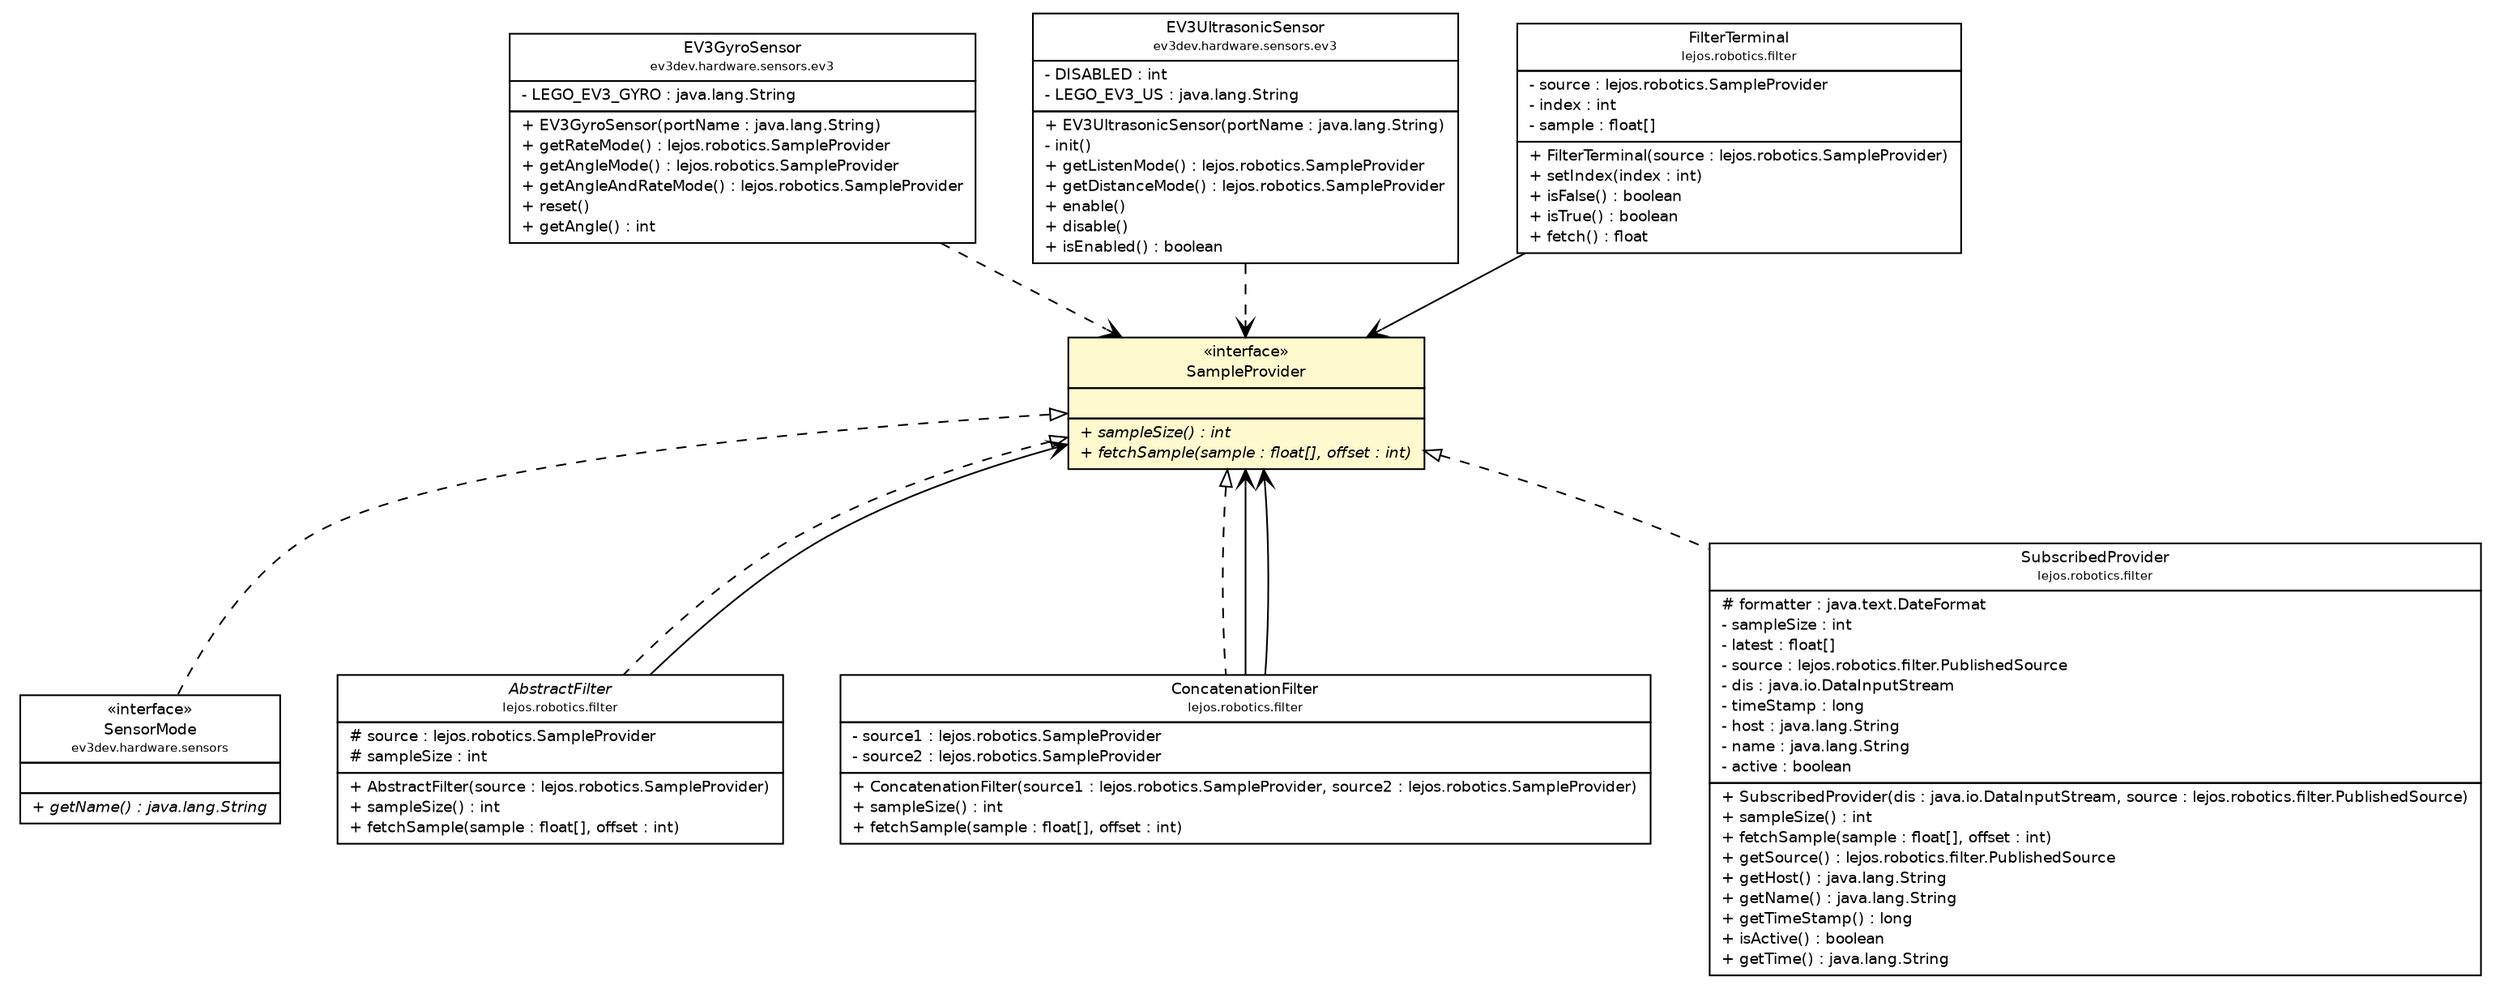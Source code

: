 #!/usr/local/bin/dot
#
# Class diagram 
# Generated by UMLGraph version R5_6-24-gf6e263 (http://www.umlgraph.org/)
#

digraph G {
	edge [fontname="Helvetica",fontsize=10,labelfontname="Helvetica",labelfontsize=10];
	node [fontname="Helvetica",fontsize=10,shape=plaintext];
	nodesep=0.25;
	ranksep=0.5;
	// ev3dev.hardware.sensors.SensorMode
	c6753 [label=<<table title="ev3dev.hardware.sensors.SensorMode" border="0" cellborder="1" cellspacing="0" cellpadding="2" port="p" href="../../ev3dev/hardware/sensors/SensorMode.html">
		<tr><td><table border="0" cellspacing="0" cellpadding="1">
<tr><td align="center" balign="center"> &#171;interface&#187; </td></tr>
<tr><td align="center" balign="center"> SensorMode </td></tr>
<tr><td align="center" balign="center"><font point-size="7.0"> ev3dev.hardware.sensors </font></td></tr>
		</table></td></tr>
		<tr><td><table border="0" cellspacing="0" cellpadding="1">
<tr><td align="left" balign="left">  </td></tr>
		</table></td></tr>
		<tr><td><table border="0" cellspacing="0" cellpadding="1">
<tr><td align="left" balign="left"><font face="Helvetica-Oblique" point-size="9.0"> + getName() : java.lang.String </font></td></tr>
		</table></td></tr>
		</table>>, URL="../../ev3dev/hardware/sensors/SensorMode.html", fontname="Helvetica", fontcolor="black", fontsize=9.0];
	// ev3dev.hardware.sensors.ev3.EV3GyroSensor
	c6761 [label=<<table title="ev3dev.hardware.sensors.ev3.EV3GyroSensor" border="0" cellborder="1" cellspacing="0" cellpadding="2" port="p" href="../../ev3dev/hardware/sensors/ev3/EV3GyroSensor.html">
		<tr><td><table border="0" cellspacing="0" cellpadding="1">
<tr><td align="center" balign="center"> EV3GyroSensor </td></tr>
<tr><td align="center" balign="center"><font point-size="7.0"> ev3dev.hardware.sensors.ev3 </font></td></tr>
		</table></td></tr>
		<tr><td><table border="0" cellspacing="0" cellpadding="1">
<tr><td align="left" balign="left"> - LEGO_EV3_GYRO : java.lang.String </td></tr>
		</table></td></tr>
		<tr><td><table border="0" cellspacing="0" cellpadding="1">
<tr><td align="left" balign="left"> + EV3GyroSensor(portName : java.lang.String) </td></tr>
<tr><td align="left" balign="left"> + getRateMode() : lejos.robotics.SampleProvider </td></tr>
<tr><td align="left" balign="left"> + getAngleMode() : lejos.robotics.SampleProvider </td></tr>
<tr><td align="left" balign="left"> + getAngleAndRateMode() : lejos.robotics.SampleProvider </td></tr>
<tr><td align="left" balign="left"> + reset() </td></tr>
<tr><td align="left" balign="left"> + getAngle() : int </td></tr>
		</table></td></tr>
		</table>>, URL="../../ev3dev/hardware/sensors/ev3/EV3GyroSensor.html", fontname="Helvetica", fontcolor="black", fontsize=9.0];
	// ev3dev.hardware.sensors.ev3.EV3UltrasonicSensor
	c6769 [label=<<table title="ev3dev.hardware.sensors.ev3.EV3UltrasonicSensor" border="0" cellborder="1" cellspacing="0" cellpadding="2" port="p" href="../../ev3dev/hardware/sensors/ev3/EV3UltrasonicSensor.html">
		<tr><td><table border="0" cellspacing="0" cellpadding="1">
<tr><td align="center" balign="center"> EV3UltrasonicSensor </td></tr>
<tr><td align="center" balign="center"><font point-size="7.0"> ev3dev.hardware.sensors.ev3 </font></td></tr>
		</table></td></tr>
		<tr><td><table border="0" cellspacing="0" cellpadding="1">
<tr><td align="left" balign="left"> - DISABLED : int </td></tr>
<tr><td align="left" balign="left"> - LEGO_EV3_US : java.lang.String </td></tr>
		</table></td></tr>
		<tr><td><table border="0" cellspacing="0" cellpadding="1">
<tr><td align="left" balign="left"> + EV3UltrasonicSensor(portName : java.lang.String) </td></tr>
<tr><td align="left" balign="left"> - init() </td></tr>
<tr><td align="left" balign="left"> + getListenMode() : lejos.robotics.SampleProvider </td></tr>
<tr><td align="left" balign="left"> + getDistanceMode() : lejos.robotics.SampleProvider </td></tr>
<tr><td align="left" balign="left"> + enable() </td></tr>
<tr><td align="left" balign="left"> + disable() </td></tr>
<tr><td align="left" balign="left"> + isEnabled() : boolean </td></tr>
		</table></td></tr>
		</table>>, URL="../../ev3dev/hardware/sensors/ev3/EV3UltrasonicSensor.html", fontname="Helvetica", fontcolor="black", fontsize=9.0];
	// lejos.robotics.SampleProvider
	c6785 [label=<<table title="lejos.robotics.SampleProvider" border="0" cellborder="1" cellspacing="0" cellpadding="2" port="p" bgcolor="lemonChiffon" href="./SampleProvider.html">
		<tr><td><table border="0" cellspacing="0" cellpadding="1">
<tr><td align="center" balign="center"> &#171;interface&#187; </td></tr>
<tr><td align="center" balign="center"> SampleProvider </td></tr>
		</table></td></tr>
		<tr><td><table border="0" cellspacing="0" cellpadding="1">
<tr><td align="left" balign="left">  </td></tr>
		</table></td></tr>
		<tr><td><table border="0" cellspacing="0" cellpadding="1">
<tr><td align="left" balign="left"><font face="Helvetica-Oblique" point-size="9.0"> + sampleSize() : int </font></td></tr>
<tr><td align="left" balign="left"><font face="Helvetica-Oblique" point-size="9.0"> + fetchSample(sample : float[], offset : int) </font></td></tr>
		</table></td></tr>
		</table>>, URL="./SampleProvider.html", fontname="Helvetica", fontcolor="black", fontsize=9.0];
	// lejos.robotics.filter.AbstractFilter
	c6789 [label=<<table title="lejos.robotics.filter.AbstractFilter" border="0" cellborder="1" cellspacing="0" cellpadding="2" port="p" href="./filter/AbstractFilter.html">
		<tr><td><table border="0" cellspacing="0" cellpadding="1">
<tr><td align="center" balign="center"><font face="Helvetica-Oblique"> AbstractFilter </font></td></tr>
<tr><td align="center" balign="center"><font point-size="7.0"> lejos.robotics.filter </font></td></tr>
		</table></td></tr>
		<tr><td><table border="0" cellspacing="0" cellpadding="1">
<tr><td align="left" balign="left"> # source : lejos.robotics.SampleProvider </td></tr>
<tr><td align="left" balign="left"> # sampleSize : int </td></tr>
		</table></td></tr>
		<tr><td><table border="0" cellspacing="0" cellpadding="1">
<tr><td align="left" balign="left"> + AbstractFilter(source : lejos.robotics.SampleProvider) </td></tr>
<tr><td align="left" balign="left"> + sampleSize() : int </td></tr>
<tr><td align="left" balign="left"> + fetchSample(sample : float[], offset : int) </td></tr>
		</table></td></tr>
		</table>>, URL="./filter/AbstractFilter.html", fontname="Helvetica", fontcolor="black", fontsize=9.0];
	// lejos.robotics.filter.ConcatenationFilter
	c6790 [label=<<table title="lejos.robotics.filter.ConcatenationFilter" border="0" cellborder="1" cellspacing="0" cellpadding="2" port="p" href="./filter/ConcatenationFilter.html">
		<tr><td><table border="0" cellspacing="0" cellpadding="1">
<tr><td align="center" balign="center"> ConcatenationFilter </td></tr>
<tr><td align="center" balign="center"><font point-size="7.0"> lejos.robotics.filter </font></td></tr>
		</table></td></tr>
		<tr><td><table border="0" cellspacing="0" cellpadding="1">
<tr><td align="left" balign="left"> - source1 : lejos.robotics.SampleProvider </td></tr>
<tr><td align="left" balign="left"> - source2 : lejos.robotics.SampleProvider </td></tr>
		</table></td></tr>
		<tr><td><table border="0" cellspacing="0" cellpadding="1">
<tr><td align="left" balign="left"> + ConcatenationFilter(source1 : lejos.robotics.SampleProvider, source2 : lejos.robotics.SampleProvider) </td></tr>
<tr><td align="left" balign="left"> + sampleSize() : int </td></tr>
<tr><td align="left" balign="left"> + fetchSample(sample : float[], offset : int) </td></tr>
		</table></td></tr>
		</table>>, URL="./filter/ConcatenationFilter.html", fontname="Helvetica", fontcolor="black", fontsize=9.0];
	// lejos.robotics.filter.FilterTerminal
	c6791 [label=<<table title="lejos.robotics.filter.FilterTerminal" border="0" cellborder="1" cellspacing="0" cellpadding="2" port="p" href="./filter/FilterTerminal.html">
		<tr><td><table border="0" cellspacing="0" cellpadding="1">
<tr><td align="center" balign="center"> FilterTerminal </td></tr>
<tr><td align="center" balign="center"><font point-size="7.0"> lejos.robotics.filter </font></td></tr>
		</table></td></tr>
		<tr><td><table border="0" cellspacing="0" cellpadding="1">
<tr><td align="left" balign="left"> - source : lejos.robotics.SampleProvider </td></tr>
<tr><td align="left" balign="left"> - index : int </td></tr>
<tr><td align="left" balign="left"> - sample : float[] </td></tr>
		</table></td></tr>
		<tr><td><table border="0" cellspacing="0" cellpadding="1">
<tr><td align="left" balign="left"> + FilterTerminal(source : lejos.robotics.SampleProvider) </td></tr>
<tr><td align="left" balign="left"> + setIndex(index : int) </td></tr>
<tr><td align="left" balign="left"> + isFalse() : boolean </td></tr>
<tr><td align="left" balign="left"> + isTrue() : boolean </td></tr>
<tr><td align="left" balign="left"> + fetch() : float </td></tr>
		</table></td></tr>
		</table>>, URL="./filter/FilterTerminal.html", fontname="Helvetica", fontcolor="black", fontsize=9.0];
	// lejos.robotics.filter.SubscribedProvider
	c6807 [label=<<table title="lejos.robotics.filter.SubscribedProvider" border="0" cellborder="1" cellspacing="0" cellpadding="2" port="p" href="./filter/SubscribedProvider.html">
		<tr><td><table border="0" cellspacing="0" cellpadding="1">
<tr><td align="center" balign="center"> SubscribedProvider </td></tr>
<tr><td align="center" balign="center"><font point-size="7.0"> lejos.robotics.filter </font></td></tr>
		</table></td></tr>
		<tr><td><table border="0" cellspacing="0" cellpadding="1">
<tr><td align="left" balign="left"> # formatter : java.text.DateFormat </td></tr>
<tr><td align="left" balign="left"> - sampleSize : int </td></tr>
<tr><td align="left" balign="left"> - latest : float[] </td></tr>
<tr><td align="left" balign="left"> - source : lejos.robotics.filter.PublishedSource </td></tr>
<tr><td align="left" balign="left"> - dis : java.io.DataInputStream </td></tr>
<tr><td align="left" balign="left"> - timeStamp : long </td></tr>
<tr><td align="left" balign="left"> - host : java.lang.String </td></tr>
<tr><td align="left" balign="left"> - name : java.lang.String </td></tr>
<tr><td align="left" balign="left"> - active : boolean </td></tr>
		</table></td></tr>
		<tr><td><table border="0" cellspacing="0" cellpadding="1">
<tr><td align="left" balign="left"> + SubscribedProvider(dis : java.io.DataInputStream, source : lejos.robotics.filter.PublishedSource) </td></tr>
<tr><td align="left" balign="left"> + sampleSize() : int </td></tr>
<tr><td align="left" balign="left"> + fetchSample(sample : float[], offset : int) </td></tr>
<tr><td align="left" balign="left"> + getSource() : lejos.robotics.filter.PublishedSource </td></tr>
<tr><td align="left" balign="left"> + getHost() : java.lang.String </td></tr>
<tr><td align="left" balign="left"> + getName() : java.lang.String </td></tr>
<tr><td align="left" balign="left"> + getTimeStamp() : long </td></tr>
<tr><td align="left" balign="left"> + isActive() : boolean </td></tr>
<tr><td align="left" balign="left"> + getTime() : java.lang.String </td></tr>
		</table></td></tr>
		</table>>, URL="./filter/SubscribedProvider.html", fontname="Helvetica", fontcolor="black", fontsize=9.0];
	//ev3dev.hardware.sensors.SensorMode implements lejos.robotics.SampleProvider
	c6785:p -> c6753:p [dir=back,arrowtail=empty,style=dashed];
	//lejos.robotics.filter.AbstractFilter implements lejos.robotics.SampleProvider
	c6785:p -> c6789:p [dir=back,arrowtail=empty,style=dashed];
	//lejos.robotics.filter.ConcatenationFilter implements lejos.robotics.SampleProvider
	c6785:p -> c6790:p [dir=back,arrowtail=empty,style=dashed];
	//lejos.robotics.filter.SubscribedProvider implements lejos.robotics.SampleProvider
	c6785:p -> c6807:p [dir=back,arrowtail=empty,style=dashed];
	// lejos.robotics.filter.AbstractFilter NAVASSOC lejos.robotics.SampleProvider
	c6789:p -> c6785:p [taillabel="", label="", headlabel="", fontname="Helvetica", fontcolor="black", fontsize=10.0, color="black", arrowhead=open];
	// lejos.robotics.filter.ConcatenationFilter NAVASSOC lejos.robotics.SampleProvider
	c6790:p -> c6785:p [taillabel="", label="", headlabel="", fontname="Helvetica", fontcolor="black", fontsize=10.0, color="black", arrowhead=open];
	// lejos.robotics.filter.ConcatenationFilter NAVASSOC lejos.robotics.SampleProvider
	c6790:p -> c6785:p [taillabel="", label="", headlabel="", fontname="Helvetica", fontcolor="black", fontsize=10.0, color="black", arrowhead=open];
	// lejos.robotics.filter.FilterTerminal NAVASSOC lejos.robotics.SampleProvider
	c6791:p -> c6785:p [taillabel="", label="", headlabel="", fontname="Helvetica", fontcolor="black", fontsize=10.0, color="black", arrowhead=open];
	// ev3dev.hardware.sensors.ev3.EV3GyroSensor DEPEND lejos.robotics.SampleProvider
	c6761:p -> c6785:p [taillabel="", label="", headlabel="", fontname="Helvetica", fontcolor="black", fontsize=10.0, color="black", arrowhead=open, style=dashed];
	// ev3dev.hardware.sensors.ev3.EV3UltrasonicSensor DEPEND lejos.robotics.SampleProvider
	c6769:p -> c6785:p [taillabel="", label="", headlabel="", fontname="Helvetica", fontcolor="black", fontsize=10.0, color="black", arrowhead=open, style=dashed];
}

